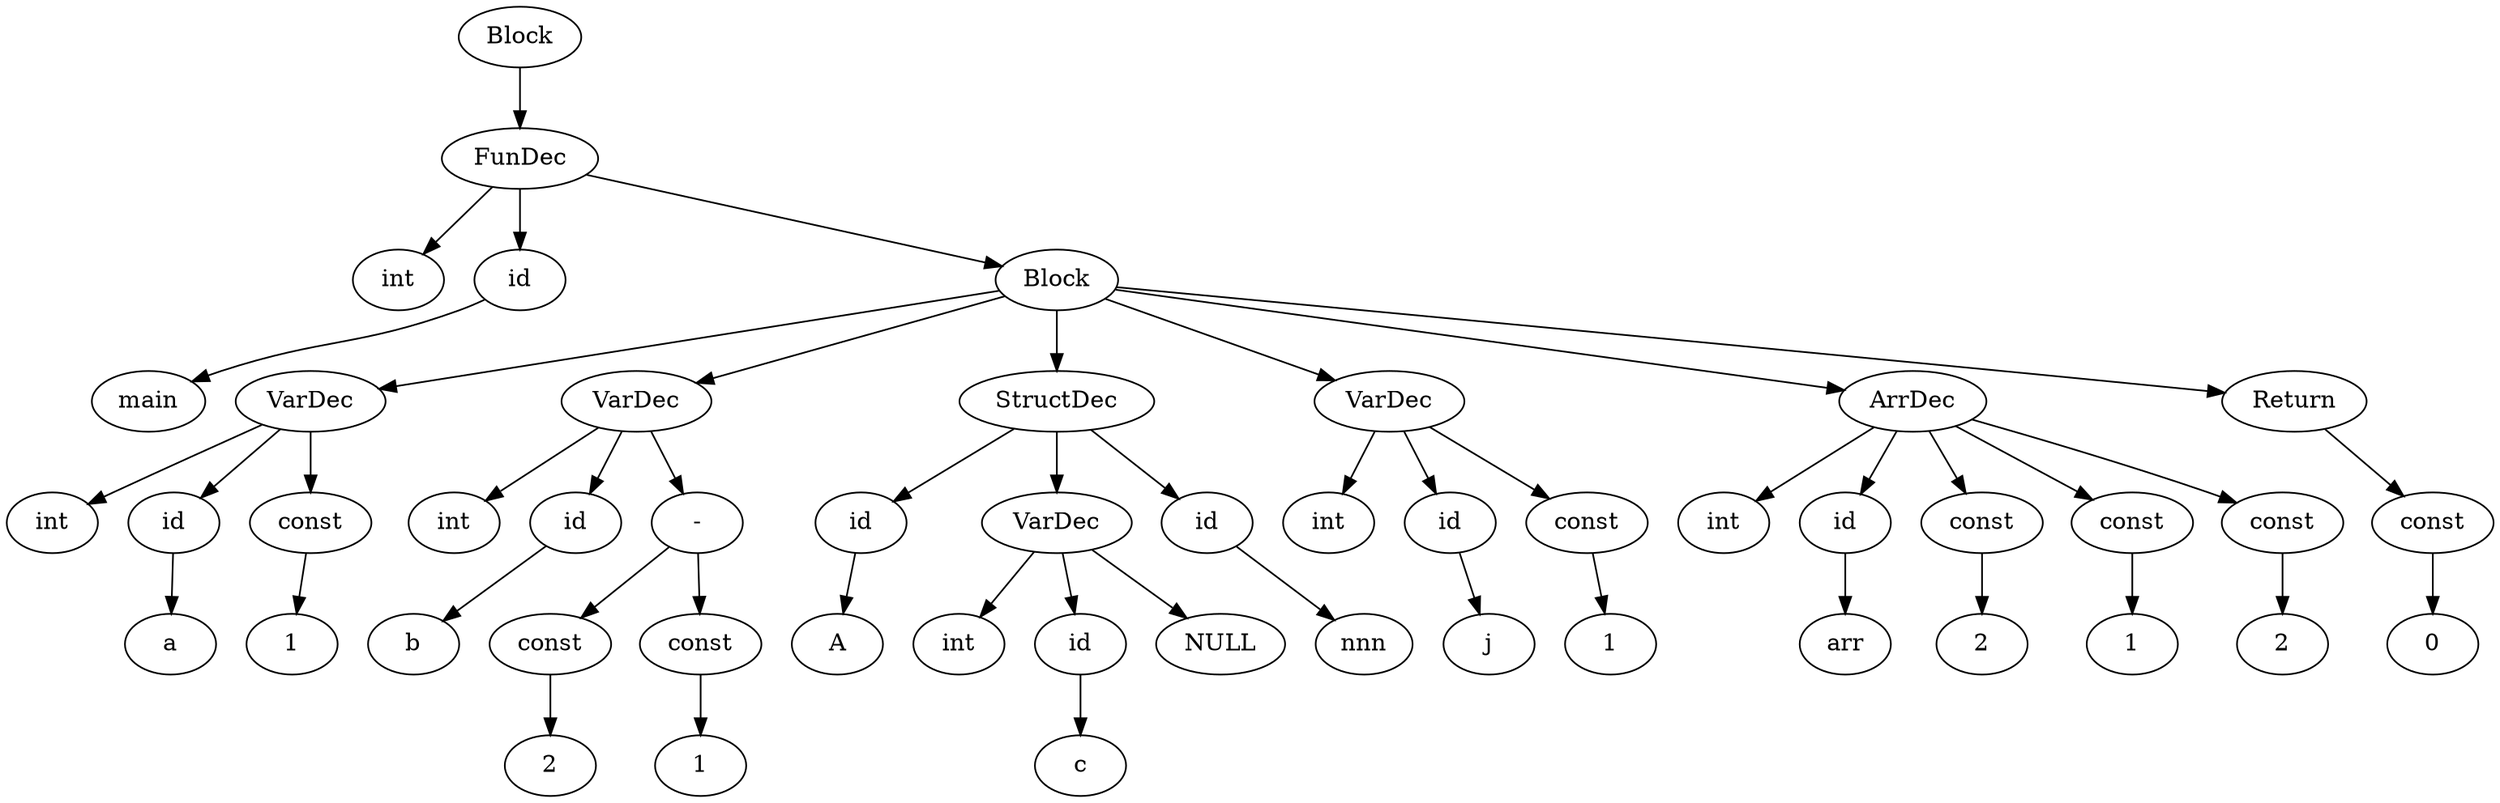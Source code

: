 digraph absynTree{
	Block1 [label = "Block"];
	FunctionDeclaration1 [label = "FunDec"];
	Const1 [label = "int"];
	Identifier1 [label = "id"];
	Const2 [label = "main"];
	Block2 [label = "Block"];
	VariableDeclaration1 [label = "VarDec"];
	Const3 [label = "int"];
	Identifier2 [label = "id"];
	Const4 [label = "a"];
	Integer1 [label = "const"];
	Const5 [label = "1"];
	VariableDeclaration2 [label = "VarDec"];
	Const6 [label = "int"];
	Identifier3 [label = "id"];
	Const7 [label = "b"];
	BinaryOperation1 [label = "-"];
	Integer2 [label = "const"];
	Const8 [label = "2"];
	Integer3 [label = "const"];
	Const9 [label = "1"];
	StructDeclaration1 [label = "StructDec"];
	Identifier4 [label = "id"];
	Const10 [label = "A"];
	VariableDeclaration3 [label = "VarDec"];
	Const11 [label = "int"];
	Identifier5 [label = "id"];
	Const12 [label = "c"];
	Identifier6 [label = "id"];
	Const13 [label = "nnn"];
	VariableDeclaration4 [label = "VarDec"];
	Const14 [label = "int"];
	Identifier7 [label = "id"];
	Const15 [label = "j"];
	Integer4 [label = "const"];
	Const16 [label = "1"];
	ArrayDeclaration1 [label = "ArrDec"];
	Const17 [label = "int"];
	Identifier8 [label = "id"];
	Const18 [label = "arr"];
	Integer5 [label = "const"];
	Const19 [label = "2"];
	Integer6 [label = "const"];
	Const20 [label = "1"];
	Integer7 [label = "const"];
	Const21 [label = "2"];
	Statement1 [label = "Return"];
	Integer8 [label = "const"];
	Const22 [label = "0"];
	FunctionDeclaration1 -> Const1;
	Identifier1 -> Const2;
	FunctionDeclaration1 -> Identifier1;
	VariableDeclaration1 -> Const3;
	Identifier2 -> Const4;
	VariableDeclaration1 -> Identifier2;
	Integer1 -> Const5;
	VariableDeclaration1 -> Integer1;
	Block2 -> VariableDeclaration1;
	VariableDeclaration2 -> Const6;
	Identifier3 -> Const7;
	VariableDeclaration2 -> Identifier3;
	Integer2 -> Const8;
	BinaryOperation1 -> Integer2;
	Integer3 -> Const9;
	BinaryOperation1 -> Integer3;
	VariableDeclaration2 -> BinaryOperation1;
	Block2 -> VariableDeclaration2;
	Identifier4 -> Const10;
	StructDeclaration1 -> Identifier4;
	VariableDeclaration3 -> Const11;
	Identifier5 -> Const12;
	VariableDeclaration3 -> Identifier5;
	VariableDeclaration3 -> NULL;
	StructDeclaration1 -> VariableDeclaration3;
	Identifier6 -> Const13;
	StructDeclaration1 -> Identifier6;
	Block2 -> StructDeclaration1;
	VariableDeclaration4 -> Const14;
	Identifier7 -> Const15;
	VariableDeclaration4 -> Identifier7;
	Integer4 -> Const16;
	VariableDeclaration4 -> Integer4;
	Block2 -> VariableDeclaration4;
	ArrayDeclaration1 -> Const17;
	Identifier8 -> Const18;
	ArrayDeclaration1 -> Identifier8;
	Integer5 -> Const19;
	ArrayDeclaration1 -> Integer5;
	Integer6 -> Const20;
	ArrayDeclaration1 -> Integer6;
	Integer7 -> Const21;
	ArrayDeclaration1 -> Integer7;
	Block2 -> ArrayDeclaration1;
	Integer8 -> Const22;
	Statement1 -> Integer8;
	Block2 -> Statement1;
	FunctionDeclaration1 -> Block2;
	Block1 -> FunctionDeclaration1;
}
